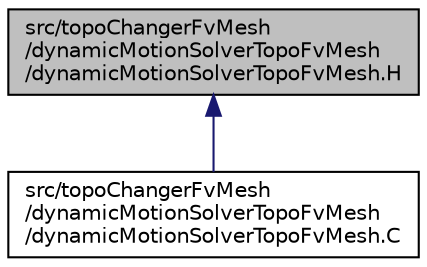 digraph "src/topoChangerFvMesh/dynamicMotionSolverTopoFvMesh/dynamicMotionSolverTopoFvMesh.H"
{
  bgcolor="transparent";
  edge [fontname="Helvetica",fontsize="10",labelfontname="Helvetica",labelfontsize="10"];
  node [fontname="Helvetica",fontsize="10",shape=record];
  Node1 [label="src/topoChangerFvMesh\l/dynamicMotionSolverTopoFvMesh\l/dynamicMotionSolverTopoFvMesh.H",height=0.2,width=0.4,color="black", fillcolor="grey75", style="filled" fontcolor="black"];
  Node1 -> Node2 [dir="back",color="midnightblue",fontsize="10",style="solid",fontname="Helvetica"];
  Node2 [label="src/topoChangerFvMesh\l/dynamicMotionSolverTopoFvMesh\l/dynamicMotionSolverTopoFvMesh.C",height=0.2,width=0.4,color="black",URL="$dynamicMotionSolverTopoFvMesh_8C.html"];
}
